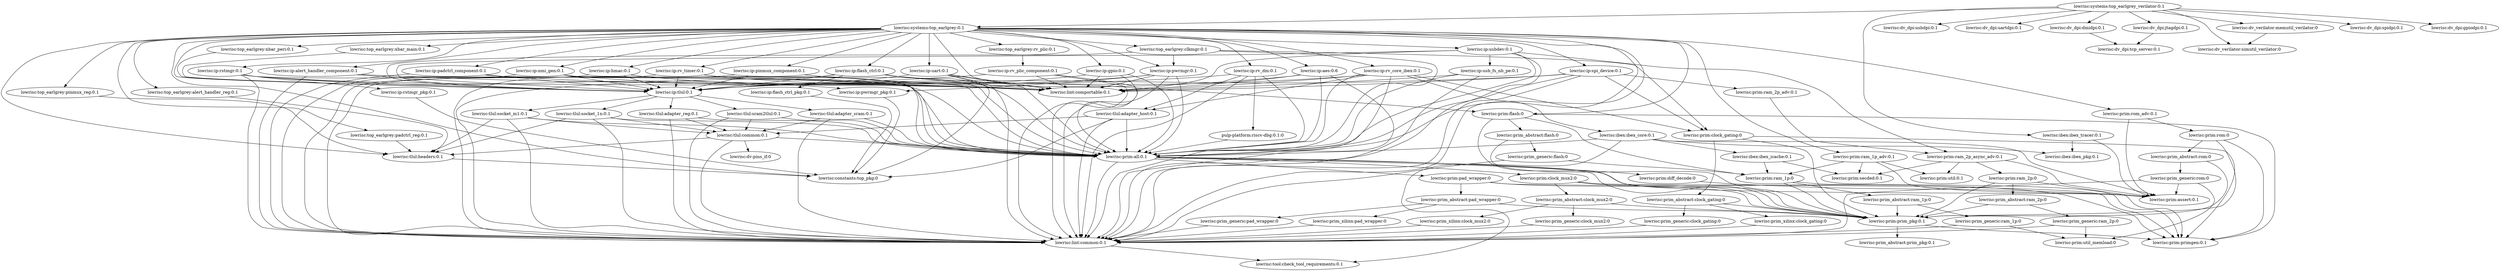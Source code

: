 digraph dependencies {
"lowrisc:systems:top_earlgrey_verilator:0.1"->"lowrisc:systems:top_earlgrey:0.1"
"lowrisc:systems:top_earlgrey_verilator:0.1"->"lowrisc:dv_dpi:usbdpi:0.1"
"lowrisc:systems:top_earlgrey_verilator:0.1"->"lowrisc:dv_dpi:uartdpi:0.1"
"lowrisc:systems:top_earlgrey_verilator:0.1"->"lowrisc:dv_dpi:dmidpi:0.1"
"lowrisc:systems:top_earlgrey_verilator:0.1"->"lowrisc:dv_verilator:memutil_verilator:0"
"lowrisc:systems:top_earlgrey_verilator:0.1"->"lowrisc:dv_dpi:jtagdpi:0.1"
"lowrisc:systems:top_earlgrey_verilator:0.1"->"lowrisc:dv_verilator:simutil_verilator:0"
"lowrisc:systems:top_earlgrey_verilator:0.1"->"lowrisc:ibex:ibex_tracer:0.1"
"lowrisc:systems:top_earlgrey_verilator:0.1"->"lowrisc:dv_dpi:spidpi:0.1"
"lowrisc:systems:top_earlgrey_verilator:0.1"->"lowrisc:dv_dpi:gpiodpi:0.1"
"lowrisc:systems:top_earlgrey:0.1"->"lowrisc:ip:rv_core_ibex:0.1"
"lowrisc:systems:top_earlgrey:0.1"->"lowrisc:prim:rom_adv:0.1"
"lowrisc:systems:top_earlgrey:0.1"->"lowrisc:ip:rstmgr:0.1"
"lowrisc:systems:top_earlgrey:0.1"->"lowrisc:prim:flash:0"
"lowrisc:systems:top_earlgrey:0.1"->"lowrisc:top_earlgrey:clkmgr:0.1"
"lowrisc:systems:top_earlgrey:0.1"->"lowrisc:ip:uart:0.1"
"lowrisc:systems:top_earlgrey:0.1"->"lowrisc:tlul:headers:0.1"
"lowrisc:systems:top_earlgrey:0.1"->"lowrisc:top_earlgrey:pinmux_reg:0.1"
"lowrisc:systems:top_earlgrey:0.1"->"lowrisc:top_earlgrey:rv_plic:0.1"
"lowrisc:systems:top_earlgrey:0.1"->"lowrisc:lint:comportable:0.1"
"lowrisc:systems:top_earlgrey:0.1"->"lowrisc:top_earlgrey:xbar_peri:0.1"
"lowrisc:systems:top_earlgrey:0.1"->"lowrisc:ip:aes:0.6"
"lowrisc:systems:top_earlgrey:0.1"->"lowrisc:ip:gpio:0.1"
"lowrisc:systems:top_earlgrey:0.1"->"lowrisc:ip:tlul:0.1"
"lowrisc:systems:top_earlgrey:0.1"->"lowrisc:prim:all:0.1"
"lowrisc:systems:top_earlgrey:0.1"->"lowrisc:ip:usbdev:0.1"
"lowrisc:systems:top_earlgrey:0.1"->"lowrisc:prim:ram_1p_adv:0.1"
"lowrisc:systems:top_earlgrey:0.1"->"lowrisc:ip:padctrl_component:0.1"
"lowrisc:systems:top_earlgrey:0.1"->"lowrisc:ip:pinmux_component:0.1"
"lowrisc:systems:top_earlgrey:0.1"->"lowrisc:ip:spi_device:0.1"
"lowrisc:systems:top_earlgrey:0.1"->"lowrisc:ip:rv_dm:0.1"
"lowrisc:systems:top_earlgrey:0.1"->"lowrisc:ip:flash_ctrl:0.1"
"lowrisc:systems:top_earlgrey:0.1"->"lowrisc:top_earlgrey:xbar_main:0.1"
"lowrisc:systems:top_earlgrey:0.1"->"lowrisc:ip:pwrmgr:0.1"
"lowrisc:systems:top_earlgrey:0.1"->"lowrisc:top_earlgrey:padctrl_reg:0.1"
"lowrisc:systems:top_earlgrey:0.1"->"lowrisc:ip:rv_timer:0.1"
"lowrisc:systems:top_earlgrey:0.1"->"lowrisc:ip:hmac:0.1"
"lowrisc:systems:top_earlgrey:0.1"->"lowrisc:constants:top_pkg:0"
"lowrisc:systems:top_earlgrey:0.1"->"lowrisc:ip:nmi_gen:0.1"
"lowrisc:systems:top_earlgrey:0.1"->"lowrisc:top_earlgrey:alert_handler_reg:0.1"
"lowrisc:systems:top_earlgrey:0.1"->"lowrisc:lint:common:0.1"
"lowrisc:systems:top_earlgrey:0.1"->"lowrisc:ip:alert_handler_component:0.1"
"lowrisc:lint:common:0.1"->"lowrisc:tool:check_tool_requirements:0.1"
"lowrisc:ip:uart:0.1"->"lowrisc:prim:all:0.1"
"lowrisc:ip:uart:0.1"->"lowrisc:ip:tlul:0.1"
"lowrisc:ip:uart:0.1"->"lowrisc:lint:comportable:0.1"
"lowrisc:ip:uart:0.1"->"lowrisc:lint:common:0.1"
"lowrisc:ip:uart:0.1"->"lowrisc:constants:top_pkg:0"
"lowrisc:prim:all:0.1"->"lowrisc:prim:assert:0.1"
"lowrisc:prim:all:0.1"->"lowrisc:prim:diff_decode:0"
"lowrisc:prim:all:0.1"->"lowrisc:prim:prim_pkg:0.1"
"lowrisc:prim:all:0.1"->"lowrisc:lint:common:0.1"
"lowrisc:prim:all:0.1"->"lowrisc:prim:pad_wrapper:0"
"lowrisc:prim:all:0.1"->"lowrisc:prim:clock_mux2:0"
"lowrisc:prim:diff_decode:0"->"lowrisc:prim:assert:0.1"
"lowrisc:prim:pad_wrapper:0"->"lowrisc:prim:prim_pkg:0.1"
"lowrisc:prim:pad_wrapper:0"->"lowrisc:prim:primgen:0.1"
"lowrisc:prim:pad_wrapper:0"->"lowrisc:prim_abstract:pad_wrapper:0"
"lowrisc:prim:prim_pkg:0.1"->"lowrisc:prim:primgen:0.1"
"lowrisc:prim:prim_pkg:0.1"->"lowrisc:prim_abstract:prim_pkg:0.1"
"lowrisc:prim_abstract:pad_wrapper:0"->"lowrisc:prim:prim_pkg:0.1"
"lowrisc:prim_abstract:pad_wrapper:0"->"lowrisc:prim_generic:pad_wrapper:0"
"lowrisc:prim_abstract:pad_wrapper:0"->"lowrisc:prim_xilinx:pad_wrapper:0"
"lowrisc:prim_xilinx:pad_wrapper:0"->"lowrisc:lint:common:0.1"
"lowrisc:prim_generic:pad_wrapper:0"->"lowrisc:lint:common:0.1"
"lowrisc:prim:clock_mux2:0"->"lowrisc:prim:prim_pkg:0.1"
"lowrisc:prim:clock_mux2:0"->"lowrisc:prim:primgen:0.1"
"lowrisc:prim:clock_mux2:0"->"lowrisc:prim_abstract:clock_mux2:0"
"lowrisc:prim_abstract:clock_mux2:0"->"lowrisc:prim:prim_pkg:0.1"
"lowrisc:prim_abstract:clock_mux2:0"->"lowrisc:prim_xilinx:clock_mux2:0"
"lowrisc:prim_abstract:clock_mux2:0"->"lowrisc:prim_generic:clock_mux2:0"
"lowrisc:prim_generic:clock_mux2:0"->"lowrisc:lint:common:0.1"
"lowrisc:prim_xilinx:clock_mux2:0"->"lowrisc:lint:common:0.1"
"lowrisc:ip:tlul:0.1"->"lowrisc:tlul:adapter_sram:0.1"
"lowrisc:ip:tlul:0.1"->"lowrisc:tlul:adapter_reg:0.1"
"lowrisc:ip:tlul:0.1"->"lowrisc:tlul:socket_m1:0.1"
"lowrisc:ip:tlul:0.1"->"lowrisc:tlul:sram2tlul:0.1"
"lowrisc:ip:tlul:0.1"->"lowrisc:tlul:socket_1n:0.1"
"lowrisc:tlul:socket_1n:0.1"->"lowrisc:lint:common:0.1"
"lowrisc:tlul:socket_1n:0.1"->"lowrisc:tlul:common:0.1"
"lowrisc:tlul:socket_1n:0.1"->"lowrisc:prim:all:0.1"
"lowrisc:tlul:socket_1n:0.1"->"lowrisc:tlul:headers:0.1"
"lowrisc:tlul:headers:0.1"->"lowrisc:constants:top_pkg:0"
"lowrisc:tlul:common:0.1"->"lowrisc:lint:common:0.1"
"lowrisc:tlul:common:0.1"->"lowrisc:prim:all:0.1"
"lowrisc:tlul:common:0.1"->"lowrisc:dv:pins_if:0"
"lowrisc:tlul:common:0.1"->"lowrisc:tlul:headers:0.1"
"lowrisc:tlul:socket_m1:0.1"->"lowrisc:lint:common:0.1"
"lowrisc:tlul:socket_m1:0.1"->"lowrisc:tlul:common:0.1"
"lowrisc:tlul:socket_m1:0.1"->"lowrisc:prim:all:0.1"
"lowrisc:tlul:socket_m1:0.1"->"lowrisc:tlul:headers:0.1"
"lowrisc:tlul:adapter_sram:0.1"->"lowrisc:lint:common:0.1"
"lowrisc:tlul:adapter_sram:0.1"->"lowrisc:tlul:common:0.1"
"lowrisc:tlul:adapter_sram:0.1"->"lowrisc:prim:all:0.1"
"lowrisc:tlul:adapter_reg:0.1"->"lowrisc:lint:common:0.1"
"lowrisc:tlul:adapter_reg:0.1"->"lowrisc:tlul:common:0.1"
"lowrisc:tlul:adapter_reg:0.1"->"lowrisc:prim:all:0.1"
"lowrisc:tlul:sram2tlul:0.1"->"lowrisc:lint:common:0.1"
"lowrisc:tlul:sram2tlul:0.1"->"lowrisc:tlul:common:0.1"
"lowrisc:tlul:sram2tlul:0.1"->"lowrisc:prim:all:0.1"
"lowrisc:top_earlgrey:alert_handler_reg:0.1"->"lowrisc:tlul:headers:0.1"
"lowrisc:top_earlgrey:clkmgr:0.1"->"lowrisc:prim:clock_gating:0"
"lowrisc:top_earlgrey:clkmgr:0.1"->"lowrisc:ip:pwrmgr:0.1"
"lowrisc:top_earlgrey:clkmgr:0.1"->"lowrisc:prim:all:0.1"
"lowrisc:top_earlgrey:clkmgr:0.1"->"lowrisc:ip:tlul:0.1"
"lowrisc:prim:clock_gating:0"->"lowrisc:prim:prim_pkg:0.1"
"lowrisc:prim:clock_gating:0"->"lowrisc:prim:primgen:0.1"
"lowrisc:prim:clock_gating:0"->"lowrisc:prim_abstract:clock_gating:0"
"lowrisc:prim_abstract:clock_gating:0"->"lowrisc:prim:prim_pkg:0.1"
"lowrisc:prim_abstract:clock_gating:0"->"lowrisc:prim_xilinx:clock_gating:0"
"lowrisc:prim_abstract:clock_gating:0"->"lowrisc:prim_generic:clock_gating:0"
"lowrisc:prim_xilinx:clock_gating:0"->"lowrisc:lint:common:0.1"
"lowrisc:prim_generic:clock_gating:0"->"lowrisc:lint:common:0.1"
"lowrisc:ip:pwrmgr:0.1"->"lowrisc:prim:all:0.1"
"lowrisc:ip:pwrmgr:0.1"->"lowrisc:ip:tlul:0.1"
"lowrisc:ip:pwrmgr:0.1"->"lowrisc:ip:pwrmgr_pkg:0.1"
"lowrisc:ip:pwrmgr:0.1"->"lowrisc:lint:comportable:0.1"
"lowrisc:ip:pwrmgr:0.1"->"lowrisc:lint:common:0.1"
"lowrisc:ip:pwrmgr_pkg:0.1"->"lowrisc:constants:top_pkg:0"
"lowrisc:ip:alert_handler_component:0.1"->"lowrisc:lint:comportable:0.1"
"lowrisc:ip:alert_handler_component:0.1"->"lowrisc:lint:common:0.1"
"lowrisc:ip:alert_handler_component:0.1"->"lowrisc:prim:all:0.1"
"lowrisc:ip:alert_handler_component:0.1"->"lowrisc:ip:tlul:0.1"
"lowrisc:ip:gpio:0.1"->"lowrisc:lint:comportable:0.1"
"lowrisc:ip:gpio:0.1"->"lowrisc:lint:common:0.1"
"lowrisc:ip:gpio:0.1"->"lowrisc:prim:all:0.1"
"lowrisc:ip:gpio:0.1"->"lowrisc:ip:tlul:0.1"
"lowrisc:ip:rv_core_ibex:0.1"->"lowrisc:prim:all:0.1"
"lowrisc:ip:rv_core_ibex:0.1"->"lowrisc:ip:tlul:0.1"
"lowrisc:ip:rv_core_ibex:0.1"->"lowrisc:prim:clock_gating:0"
"lowrisc:ip:rv_core_ibex:0.1"->"lowrisc:tlul:adapter_host:0.1"
"lowrisc:ip:rv_core_ibex:0.1"->"lowrisc:lint:comportable:0.1"
"lowrisc:ip:rv_core_ibex:0.1"->"lowrisc:lint:common:0.1"
"lowrisc:ip:rv_core_ibex:0.1"->"lowrisc:ibex:ibex_core:0.1"
"lowrisc:ibex:ibex_core:0.1"->"lowrisc:prim:all:0.1"
"lowrisc:ibex:ibex_core:0.1"->"lowrisc:prim:assert:0.1"
"lowrisc:ibex:ibex_core:0.1"->"lowrisc:ibex:ibex_icache:0.1"
"lowrisc:ibex:ibex_core:0.1"->"lowrisc:ibex:ibex_pkg:0.1"
"lowrisc:ibex:ibex_core:0.1"->"lowrisc:tool:check_tool_requirements:0.1"
"lowrisc:ibex:ibex_icache:0.1"->"lowrisc:prim:secded:0.1"
"lowrisc:ibex:ibex_icache:0.1"->"lowrisc:prim:ram_1p:0"
"lowrisc:prim:ram_1p:0"->"lowrisc:prim:prim_pkg:0.1"
"lowrisc:prim:ram_1p:0"->"lowrisc:prim:primgen:0.1"
"lowrisc:prim:ram_1p:0"->"lowrisc:prim_abstract:ram_1p:0"
"lowrisc:prim_abstract:ram_1p:0"->"lowrisc:prim:prim_pkg:0.1"
"lowrisc:prim_abstract:ram_1p:0"->"lowrisc:prim_generic:ram_1p:0"
"lowrisc:prim_generic:ram_1p:0"->"lowrisc:lint:common:0.1"
"lowrisc:prim_generic:ram_1p:0"->"lowrisc:prim:util_memload:0"
"lowrisc:tlul:adapter_host:0.1"->"lowrisc:lint:common:0.1"
"lowrisc:tlul:adapter_host:0.1"->"lowrisc:tlul:common:0.1"
"lowrisc:tlul:adapter_host:0.1"->"lowrisc:prim:all:0.1"
"lowrisc:tlul:adapter_host:0.1"->"lowrisc:constants:top_pkg:0"
"lowrisc:ip:rv_dm:0.1"->"lowrisc:prim:all:0.1"
"lowrisc:ip:rv_dm:0.1"->"lowrisc:ip:tlul:0.1"
"lowrisc:ip:rv_dm:0.1"->"lowrisc:tlul:adapter_host:0.1"
"lowrisc:ip:rv_dm:0.1"->"lowrisc:lint:common:0.1"
"lowrisc:ip:rv_dm:0.1"->"pulp-platform:riscv-dbg:0.1:0"
"pulp-platform:riscv-dbg:0.1:0"->"lowrisc:prim:all:0.1"
"lowrisc:top_earlgrey:rv_plic:0.1"->"lowrisc:ip:rv_plic_component:0.1"
"lowrisc:ip:rv_plic_component:0.1"->"lowrisc:lint:comportable:0.1"
"lowrisc:ip:rv_plic_component:0.1"->"lowrisc:lint:common:0.1"
"lowrisc:ip:rv_plic_component:0.1"->"lowrisc:prim:all:0.1"
"lowrisc:ip:rv_plic_component:0.1"->"lowrisc:ip:tlul:0.1"
"lowrisc:top_earlgrey:pinmux_reg:0.1"->"lowrisc:tlul:headers:0.1"
"lowrisc:top_earlgrey:padctrl_reg:0.1"->"lowrisc:tlul:headers:0.1"
"lowrisc:ip:pinmux_component:0.1"->"lowrisc:lint:comportable:0.1"
"lowrisc:ip:pinmux_component:0.1"->"lowrisc:lint:common:0.1"
"lowrisc:ip:pinmux_component:0.1"->"lowrisc:prim:all:0.1"
"lowrisc:ip:pinmux_component:0.1"->"lowrisc:ip:tlul:0.1"
"lowrisc:ip:padctrl_component:0.1"->"lowrisc:lint:comportable:0.1"
"lowrisc:ip:padctrl_component:0.1"->"lowrisc:lint:common:0.1"
"lowrisc:ip:padctrl_component:0.1"->"lowrisc:prim:all:0.1"
"lowrisc:ip:padctrl_component:0.1"->"lowrisc:ip:tlul:0.1"
"lowrisc:ip:rv_timer:0.1"->"lowrisc:lint:comportable:0.1"
"lowrisc:ip:rv_timer:0.1"->"lowrisc:lint:common:0.1"
"lowrisc:ip:rv_timer:0.1"->"lowrisc:ip:tlul:0.1"
"lowrisc:ip:rv_timer:0.1"->"lowrisc:prim:all:0.1"
"lowrisc:ip:spi_device:0.1"->"lowrisc:prim:ram_2p_adv:0.1"
"lowrisc:ip:spi_device:0.1"->"lowrisc:prim:all:0.1"
"lowrisc:ip:spi_device:0.1"->"lowrisc:ip:tlul:0.1"
"lowrisc:ip:spi_device:0.1"->"lowrisc:prim:clock_gating:0"
"lowrisc:ip:spi_device:0.1"->"lowrisc:lint:comportable:0.1"
"lowrisc:ip:spi_device:0.1"->"lowrisc:lint:common:0.1"
"lowrisc:prim:ram_2p_adv:0.1"->"lowrisc:prim:ram_2p_async_adv:0.1"
"lowrisc:prim:ram_2p_async_adv:0.1"->"lowrisc:prim:secded:0.1"
"lowrisc:prim:ram_2p_async_adv:0.1"->"lowrisc:prim:ram_2p:0"
"lowrisc:prim:ram_2p_async_adv:0.1"->"lowrisc:prim:assert:0.1"
"lowrisc:prim:ram_2p_async_adv:0.1"->"lowrisc:prim:util:0.1"
"lowrisc:prim:ram_2p:0"->"lowrisc:prim:prim_pkg:0.1"
"lowrisc:prim:ram_2p:0"->"lowrisc:prim:primgen:0.1"
"lowrisc:prim:ram_2p:0"->"lowrisc:prim_abstract:ram_2p:0"
"lowrisc:prim_abstract:ram_2p:0"->"lowrisc:prim:prim_pkg:0.1"
"lowrisc:prim_abstract:ram_2p:0"->"lowrisc:prim_generic:ram_2p:0"
"lowrisc:prim_generic:ram_2p:0"->"lowrisc:lint:common:0.1"
"lowrisc:prim_generic:ram_2p:0"->"lowrisc:prim:util_memload:0"
"lowrisc:ip:aes:0.6"->"lowrisc:lint:comportable:0.1"
"lowrisc:ip:aes:0.6"->"lowrisc:lint:common:0.1"
"lowrisc:ip:aes:0.6"->"lowrisc:ip:tlul:0.1"
"lowrisc:ip:aes:0.6"->"lowrisc:prim:all:0.1"
"lowrisc:ip:hmac:0.1"->"lowrisc:lint:comportable:0.1"
"lowrisc:ip:hmac:0.1"->"lowrisc:lint:common:0.1"
"lowrisc:ip:hmac:0.1"->"lowrisc:ip:tlul:0.1"
"lowrisc:ip:hmac:0.1"->"lowrisc:prim:all:0.1"
"lowrisc:prim:ram_1p_adv:0.1"->"lowrisc:prim:secded:0.1"
"lowrisc:prim:ram_1p_adv:0.1"->"lowrisc:prim:util:0.1"
"lowrisc:prim:ram_1p_adv:0.1"->"lowrisc:prim:assert:0.1"
"lowrisc:prim:ram_1p_adv:0.1"->"lowrisc:prim:ram_1p:0"
"lowrisc:prim:rom_adv:0.1"->"lowrisc:prim:rom:0"
"lowrisc:prim:rom_adv:0.1"->"lowrisc:prim:assert:0.1"
"lowrisc:prim:rom:0"->"lowrisc:prim:prim_pkg:0.1"
"lowrisc:prim:rom:0"->"lowrisc:prim:primgen:0.1"
"lowrisc:prim:rom:0"->"lowrisc:prim_abstract:rom:0"
"lowrisc:prim_abstract:rom:0"->"lowrisc:prim:prim_pkg:0.1"
"lowrisc:prim_abstract:rom:0"->"lowrisc:prim_generic:rom:0"
"lowrisc:prim_generic:rom:0"->"lowrisc:lint:common:0.1"
"lowrisc:prim_generic:rom:0"->"lowrisc:prim:assert:0.1"
"lowrisc:prim_generic:rom:0"->"lowrisc:prim:util_memload:0"
"lowrisc:ip:rstmgr:0.1"->"lowrisc:prim:all:0.1"
"lowrisc:ip:rstmgr:0.1"->"lowrisc:ip:tlul:0.1"
"lowrisc:ip:rstmgr:0.1"->"lowrisc:lint:common:0.1"
"lowrisc:ip:rstmgr:0.1"->"lowrisc:ip:pwrmgr_pkg:0.1"
"lowrisc:ip:rstmgr:0.1"->"lowrisc:lint:comportable:0.1"
"lowrisc:ip:rstmgr:0.1"->"lowrisc:ip:rstmgr_pkg:0.1"
"lowrisc:ip:rstmgr_pkg:0.1"->"lowrisc:constants:top_pkg:0"
"lowrisc:prim:flash:0"->"lowrisc:prim:prim_pkg:0.1"
"lowrisc:prim:flash:0"->"lowrisc:prim:primgen:0.1"
"lowrisc:prim:flash:0"->"lowrisc:prim:ram_1p:0"
"lowrisc:prim:flash:0"->"lowrisc:prim_abstract:flash:0"
"lowrisc:prim_abstract:flash:0"->"lowrisc:prim:prim_pkg:0.1"
"lowrisc:prim_abstract:flash:0"->"lowrisc:prim_generic:flash:0"
"lowrisc:prim_generic:flash:0"->"lowrisc:lint:common:0.1"
"lowrisc:prim_generic:flash:0"->"lowrisc:prim:ram_1p:0"
"lowrisc:ip:flash_ctrl:0.1"->"lowrisc:prim:all:0.1"
"lowrisc:ip:flash_ctrl:0.1"->"lowrisc:ip:tlul:0.1"
"lowrisc:ip:flash_ctrl:0.1"->"lowrisc:lint:comportable:0.1"
"lowrisc:ip:flash_ctrl:0.1"->"lowrisc:lint:common:0.1"
"lowrisc:ip:flash_ctrl:0.1"->"lowrisc:prim:flash:0"
"lowrisc:ip:flash_ctrl:0.1"->"lowrisc:ip:flash_ctrl_pkg:0.1"
"lowrisc:ip:flash_ctrl_pkg:0.1"->"lowrisc:constants:top_pkg:0"
"lowrisc:ip:nmi_gen:0.1"->"lowrisc:lint:comportable:0.1"
"lowrisc:ip:nmi_gen:0.1"->"lowrisc:lint:common:0.1"
"lowrisc:ip:nmi_gen:0.1"->"lowrisc:prim:all:0.1"
"lowrisc:ip:nmi_gen:0.1"->"lowrisc:ip:tlul:0.1"
"lowrisc:ip:usbdev:0.1"->"lowrisc:ip:tlul:0.1"
"lowrisc:ip:usbdev:0.1"->"lowrisc:prim:all:0.1"
"lowrisc:ip:usbdev:0.1"->"lowrisc:prim:ram_2p_async_adv:0.1"
"lowrisc:ip:usbdev:0.1"->"lowrisc:lint:comportable:0.1"
"lowrisc:ip:usbdev:0.1"->"lowrisc:lint:common:0.1"
"lowrisc:ip:usbdev:0.1"->"lowrisc:ip:usb_fs_nb_pe:0.1"
"lowrisc:ip:usb_fs_nb_pe:0.1"->"lowrisc:lint:comportable:0.1"
"lowrisc:ip:usb_fs_nb_pe:0.1"->"lowrisc:lint:common:0.1"
"lowrisc:ip:usb_fs_nb_pe:0.1"->"lowrisc:prim:all:0.1"
"lowrisc:top_earlgrey:xbar_main:0.1"->"lowrisc:ip:tlul:0.1"
"lowrisc:top_earlgrey:xbar_peri:0.1"->"lowrisc:ip:tlul:0.1"
"lowrisc:dv_dpi:jtagdpi:0.1"->"lowrisc:dv_dpi:tcp_server:0.1"
"lowrisc:dv_dpi:dmidpi:0.1"->"lowrisc:dv_dpi:tcp_server:0.1"
"lowrisc:dv_verilator:memutil_verilator:0"->"lowrisc:dv_verilator:simutil_verilator:0"
"lowrisc:ibex:ibex_tracer:0.1"->"lowrisc:ibex:ibex_pkg:0.1"
"lowrisc:ibex:ibex_tracer:0.1"->"lowrisc:prim:assert:0.1"
}
